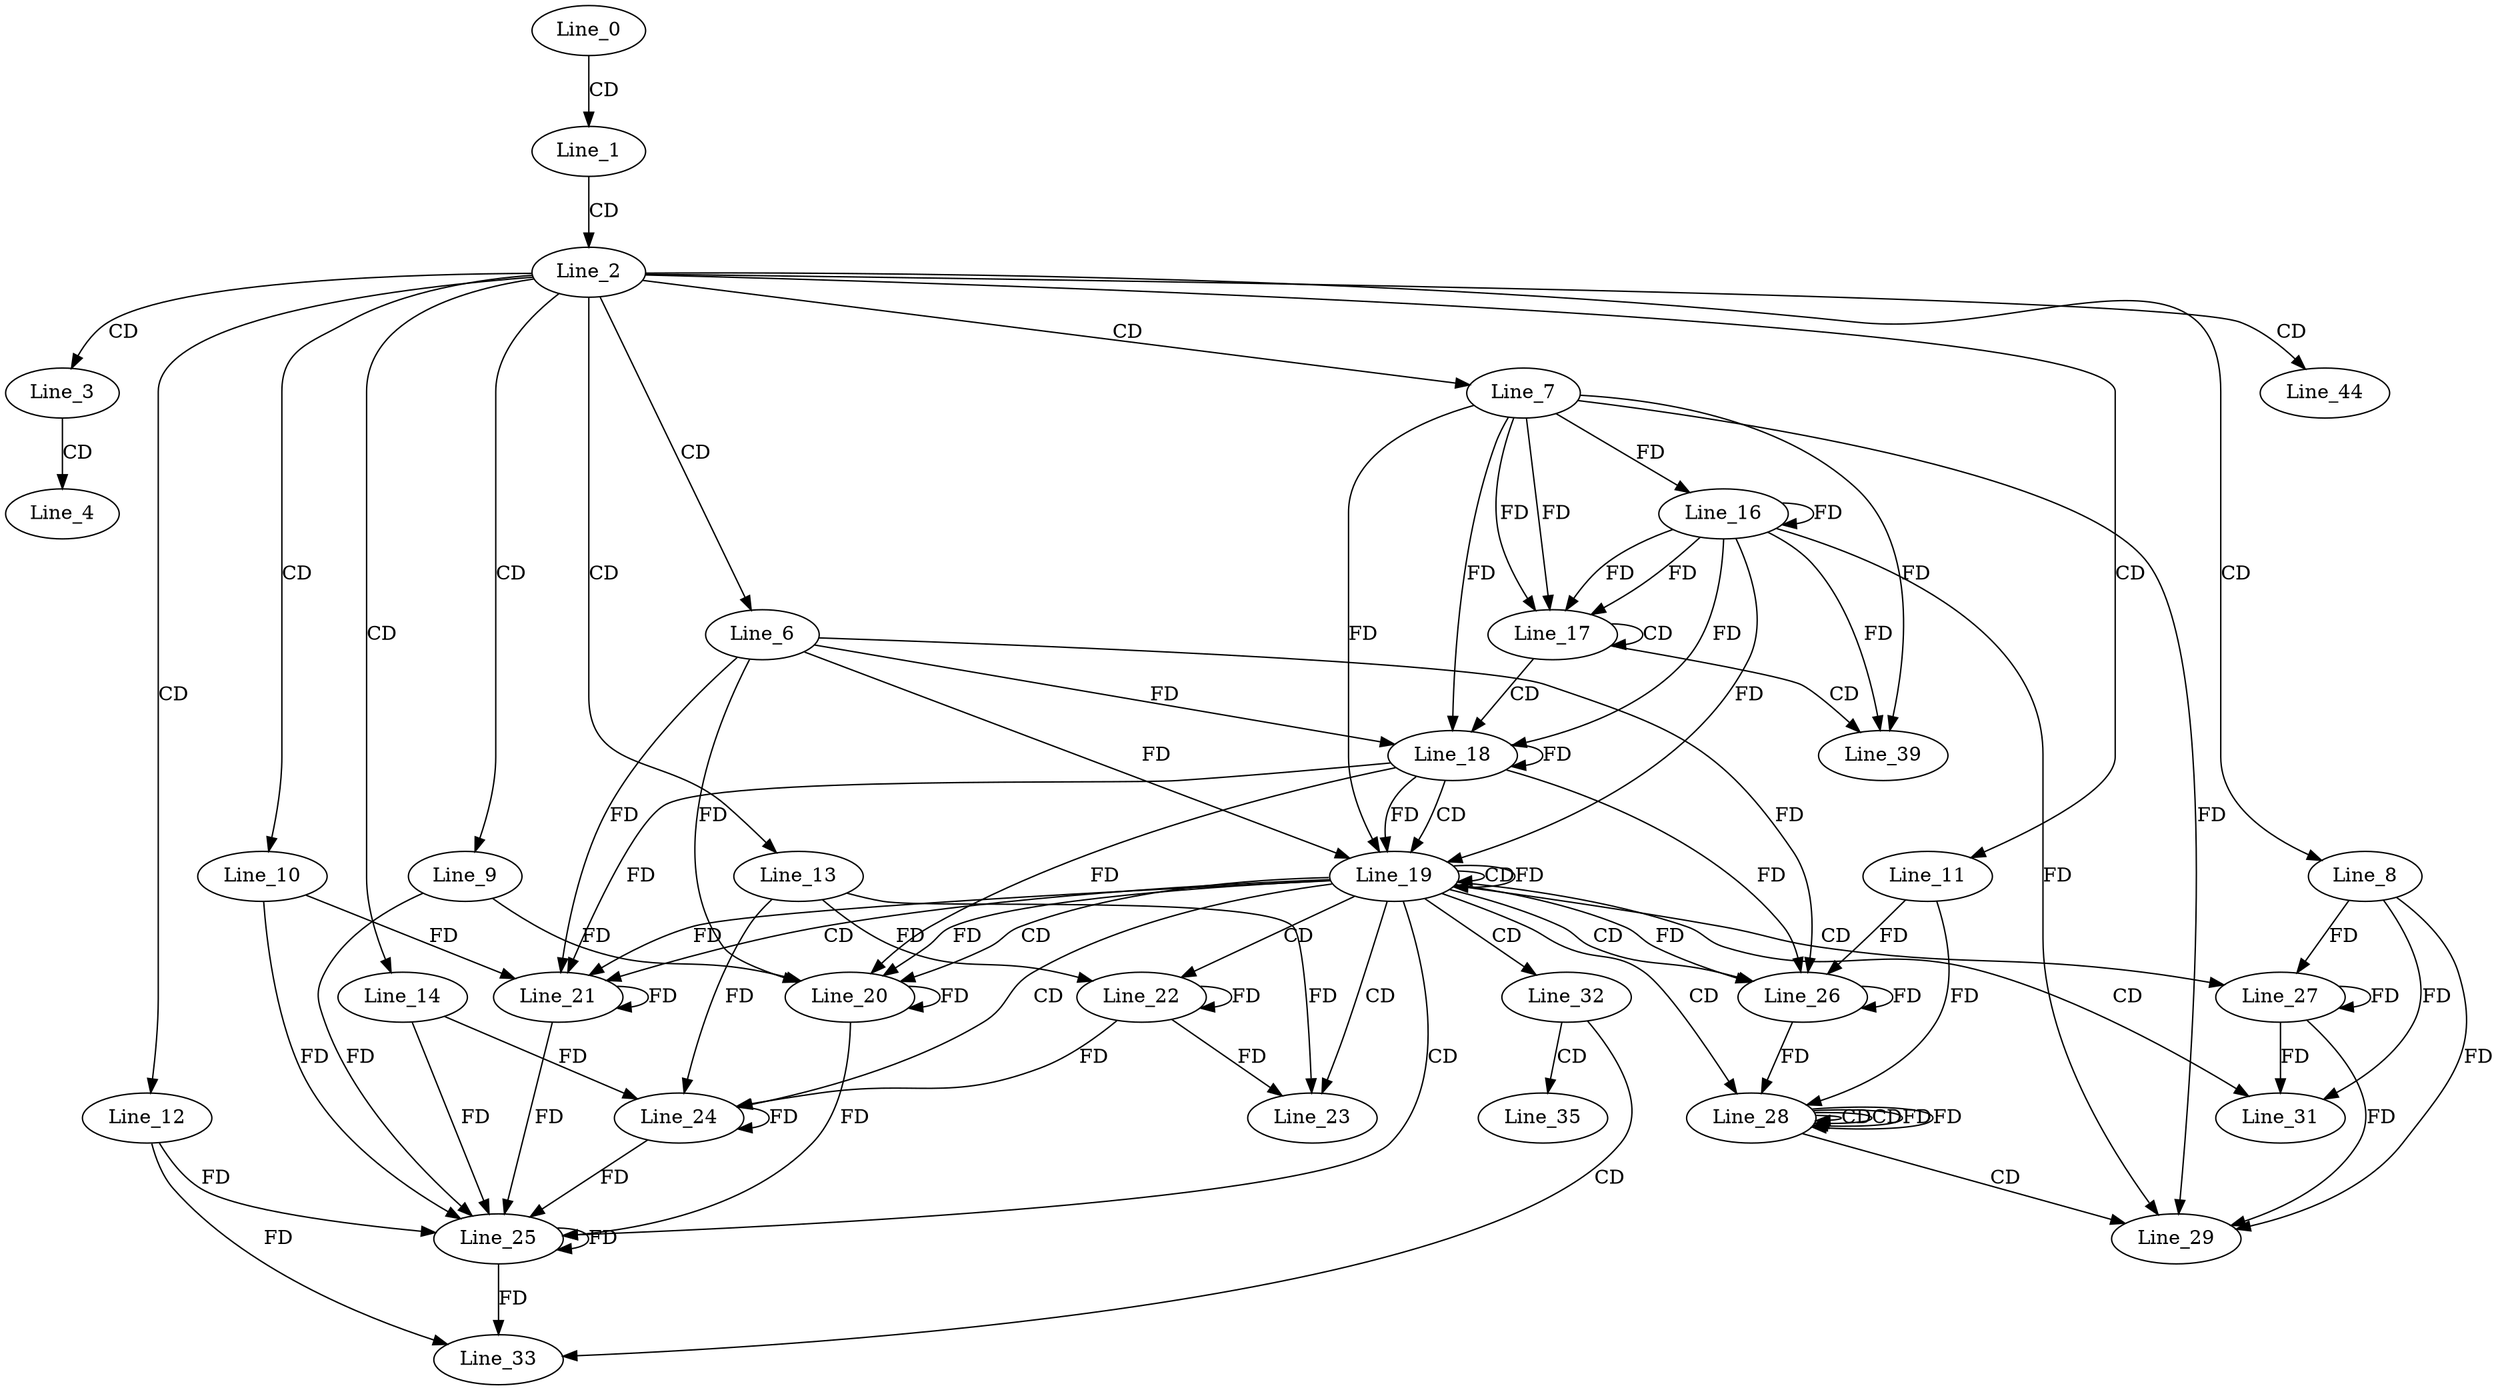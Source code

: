 digraph G {
  Line_0;
  Line_1;
  Line_2;
  Line_3;
  Line_4;
  Line_6;
  Line_7;
  Line_8;
  Line_9;
  Line_10;
  Line_11;
  Line_12;
  Line_13;
  Line_14;
  Line_16;
  Line_17;
  Line_17;
  Line_18;
  Line_18;
  Line_18;
  Line_19;
  Line_20;
  Line_20;
  Line_21;
  Line_21;
  Line_22;
  Line_23;
  Line_24;
  Line_24;
  Line_25;
  Line_25;
  Line_26;
  Line_26;
  Line_27;
  Line_28;
  Line_28;
  Line_28;
  Line_29;
  Line_29;
  Line_31;
  Line_32;
  Line_33;
  Line_35;
  Line_19;
  Line_19;
  Line_39;
  Line_44;
  Line_0 -> Line_1 [ label="CD" ];
  Line_1 -> Line_2 [ label="CD" ];
  Line_2 -> Line_3 [ label="CD" ];
  Line_3 -> Line_4 [ label="CD" ];
  Line_2 -> Line_6 [ label="CD" ];
  Line_2 -> Line_7 [ label="CD" ];
  Line_2 -> Line_8 [ label="CD" ];
  Line_2 -> Line_9 [ label="CD" ];
  Line_2 -> Line_10 [ label="CD" ];
  Line_2 -> Line_11 [ label="CD" ];
  Line_2 -> Line_12 [ label="CD" ];
  Line_2 -> Line_13 [ label="CD" ];
  Line_2 -> Line_14 [ label="CD" ];
  Line_7 -> Line_16 [ label="FD" ];
  Line_16 -> Line_16 [ label="FD" ];
  Line_7 -> Line_17 [ label="FD" ];
  Line_16 -> Line_17 [ label="FD" ];
  Line_17 -> Line_17 [ label="CD" ];
  Line_7 -> Line_17 [ label="FD" ];
  Line_16 -> Line_17 [ label="FD" ];
  Line_17 -> Line_18 [ label="CD" ];
  Line_6 -> Line_18 [ label="FD" ];
  Line_18 -> Line_18 [ label="FD" ];
  Line_7 -> Line_18 [ label="FD" ];
  Line_16 -> Line_18 [ label="FD" ];
  Line_18 -> Line_19 [ label="CD" ];
  Line_19 -> Line_19 [ label="CD" ];
  Line_19 -> Line_20 [ label="CD" ];
  Line_20 -> Line_20 [ label="FD" ];
  Line_9 -> Line_20 [ label="FD" ];
  Line_6 -> Line_20 [ label="FD" ];
  Line_18 -> Line_20 [ label="FD" ];
  Line_19 -> Line_21 [ label="CD" ];
  Line_21 -> Line_21 [ label="FD" ];
  Line_10 -> Line_21 [ label="FD" ];
  Line_6 -> Line_21 [ label="FD" ];
  Line_18 -> Line_21 [ label="FD" ];
  Line_19 -> Line_22 [ label="CD" ];
  Line_22 -> Line_22 [ label="FD" ];
  Line_13 -> Line_22 [ label="FD" ];
  Line_19 -> Line_23 [ label="CD" ];
  Line_22 -> Line_23 [ label="FD" ];
  Line_13 -> Line_23 [ label="FD" ];
  Line_19 -> Line_24 [ label="CD" ];
  Line_24 -> Line_24 [ label="FD" ];
  Line_14 -> Line_24 [ label="FD" ];
  Line_22 -> Line_24 [ label="FD" ];
  Line_13 -> Line_24 [ label="FD" ];
  Line_19 -> Line_25 [ label="CD" ];
  Line_25 -> Line_25 [ label="FD" ];
  Line_12 -> Line_25 [ label="FD" ];
  Line_20 -> Line_25 [ label="FD" ];
  Line_9 -> Line_25 [ label="FD" ];
  Line_21 -> Line_25 [ label="FD" ];
  Line_10 -> Line_25 [ label="FD" ];
  Line_24 -> Line_25 [ label="FD" ];
  Line_14 -> Line_25 [ label="FD" ];
  Line_19 -> Line_26 [ label="CD" ];
  Line_26 -> Line_26 [ label="FD" ];
  Line_11 -> Line_26 [ label="FD" ];
  Line_6 -> Line_26 [ label="FD" ];
  Line_18 -> Line_26 [ label="FD" ];
  Line_19 -> Line_27 [ label="CD" ];
  Line_27 -> Line_27 [ label="FD" ];
  Line_8 -> Line_27 [ label="FD" ];
  Line_19 -> Line_28 [ label="CD" ];
  Line_28 -> Line_28 [ label="CD" ];
  Line_26 -> Line_28 [ label="FD" ];
  Line_11 -> Line_28 [ label="FD" ];
  Line_28 -> Line_28 [ label="CD" ];
  Line_28 -> Line_28 [ label="FD" ];
  Line_28 -> Line_29 [ label="CD" ];
  Line_27 -> Line_29 [ label="FD" ];
  Line_8 -> Line_29 [ label="FD" ];
  Line_7 -> Line_29 [ label="FD" ];
  Line_16 -> Line_29 [ label="FD" ];
  Line_19 -> Line_31 [ label="CD" ];
  Line_27 -> Line_31 [ label="FD" ];
  Line_8 -> Line_31 [ label="FD" ];
  Line_19 -> Line_32 [ label="CD" ];
  Line_32 -> Line_33 [ label="CD" ];
  Line_25 -> Line_33 [ label="FD" ];
  Line_12 -> Line_33 [ label="FD" ];
  Line_32 -> Line_35 [ label="CD" ];
  Line_19 -> Line_19 [ label="FD" ];
  Line_6 -> Line_19 [ label="FD" ];
  Line_18 -> Line_19 [ label="FD" ];
  Line_7 -> Line_19 [ label="FD" ];
  Line_16 -> Line_19 [ label="FD" ];
  Line_17 -> Line_39 [ label="CD" ];
  Line_7 -> Line_39 [ label="FD" ];
  Line_16 -> Line_39 [ label="FD" ];
  Line_2 -> Line_44 [ label="CD" ];
  Line_19 -> Line_20 [ label="FD" ];
  Line_19 -> Line_21 [ label="FD" ];
  Line_19 -> Line_26 [ label="FD" ];
  Line_28 -> Line_28 [ label="FD" ];
}
